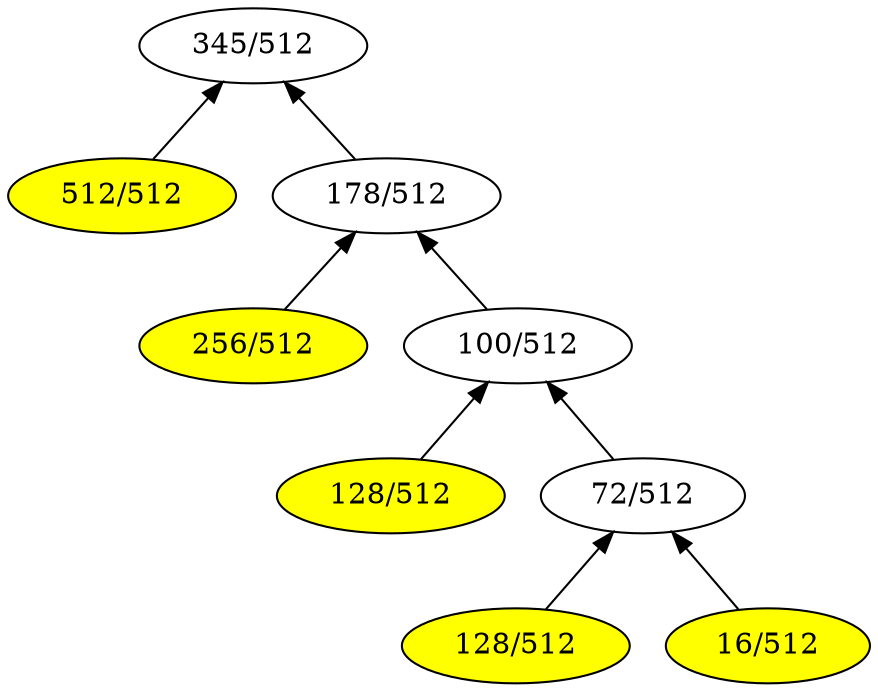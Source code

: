 digraph G { 
rankdir = BT;
1[label= " 345/512 " ];
2[label= " 512/512 " ];
2->1
3[label= " 178/512 " ];
3->1
2[style=filled, fillcolor=yellow];
6[label= " 256/512 " ];
6->3
7[label= " 100/512 " ];
7->3
6[style=filled, fillcolor=yellow];
14[label= " 128/512 " ];
14->7
15[label= " 72/512 " ];
15->7
14[style=filled, fillcolor=yellow];
30[label= " 128/512 " ];
30->15
31[label= " 16/512 " ];
31->15
30[style=filled, fillcolor=yellow];
31[style=filled, fillcolor=yellow];
}